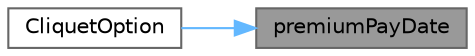 digraph "premiumPayDate"
{
 // INTERACTIVE_SVG=YES
 // LATEX_PDF_SIZE
  bgcolor="transparent";
  edge [fontname=Helvetica,fontsize=10,labelfontname=Helvetica,labelfontsize=10];
  node [fontname=Helvetica,fontsize=10,shape=box,height=0.2,width=0.4];
  rankdir="RL";
  Node1 [label="premiumPayDate",height=0.2,width=0.4,color="gray40", fillcolor="grey60", style="filled", fontcolor="black",tooltip=" "];
  Node1 -> Node2 [dir="back",color="steelblue1",style="solid"];
  Node2 [label="CliquetOption",height=0.2,width=0.4,color="grey40", fillcolor="white", style="filled",URL="$classore_1_1data_1_1_cliquet_option.html#acb32bf1990903141b956f938c2261913",tooltip="Constructor."];
}
